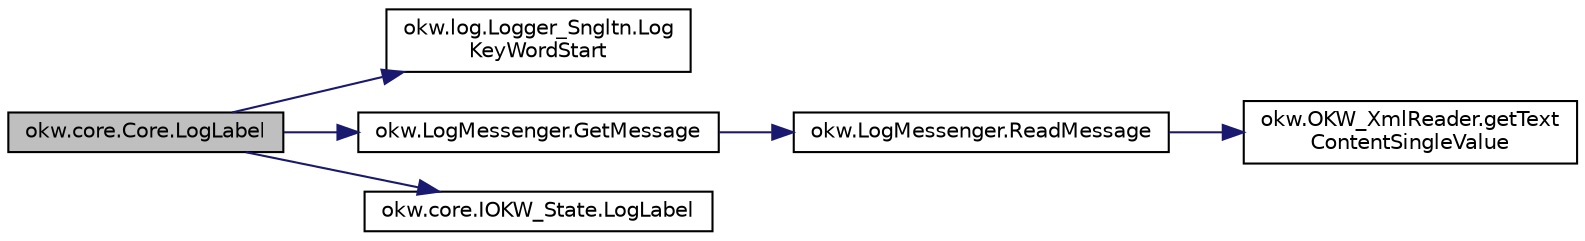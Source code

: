 digraph "okw.core.Core.LogLabel"
{
 // INTERACTIVE_SVG=YES
 // LATEX_PDF_SIZE
  edge [fontname="Helvetica",fontsize="10",labelfontname="Helvetica",labelfontsize="10"];
  node [fontname="Helvetica",fontsize="10",shape=record];
  rankdir="LR";
  Node1091 [label="okw.core.Core.LogLabel",height=0.2,width=0.4,color="black", fillcolor="grey75", style="filled", fontcolor="black",tooltip="Gibt den Wert des Etikette/Label in der Logdatei aus."];
  Node1091 -> Node1092 [color="midnightblue",fontsize="10",style="solid",fontname="Helvetica"];
  Node1092 [label="okw.log.Logger_Sngltn.Log\lKeyWordStart",height=0.2,width=0.4,color="black", fillcolor="white", style="filled",URL="$classokw_1_1log_1_1_logger___sngltn.html#a70ec25e200e00ecefc544e8fd371d2ef",tooltip="Ausgabe eines Schlüsselwortes."];
  Node1091 -> Node1093 [color="midnightblue",fontsize="10",style="solid",fontname="Helvetica"];
  Node1093 [label="okw.LogMessenger.GetMessage",height=0.2,width=0.4,color="black", fillcolor="white", style="filled",URL="$classokw_1_1_log_messenger.html#af225d1f037d47b3b085175c09d78bdd2",tooltip="Holt die Log-Meldung für MethodeNmae/Textkey ohne weitere Parameter."];
  Node1093 -> Node1094 [color="midnightblue",fontsize="10",style="solid",fontname="Helvetica"];
  Node1094 [label="okw.LogMessenger.ReadMessage",height=0.2,width=0.4,color="black", fillcolor="white", style="filled",URL="$classokw_1_1_log_messenger.html#a530cd6ab82ec82a04206a2e976ec06e3",tooltip="Interne Kernfunktion holt die Log-Meldung mit Platzhaltern aus der XML-Datei."];
  Node1094 -> Node1095 [color="midnightblue",fontsize="10",style="solid",fontname="Helvetica"];
  Node1095 [label="okw.OKW_XmlReader.getText\lContentSingleValue",height=0.2,width=0.4,color="black", fillcolor="white", style="filled",URL="$classokw_1_1_o_k_w___xml_reader.html#ab920b5335a2e1429c14cc5f8e79f39eb",tooltip="Lies den TextContent eines Tag."];
  Node1091 -> Node1096 [color="midnightblue",fontsize="10",style="solid",fontname="Helvetica"];
  Node1096 [label="okw.core.IOKW_State.LogLabel",height=0.2,width=0.4,color="black", fillcolor="white", style="filled",URL="$interfaceokw_1_1core_1_1_i_o_k_w___state.html#a7f76b6d18ebd45517d5a9afd0fdcb9d5",tooltip="Gibt den Wert des Etikette/Label in der Logdatei aus."];
}
